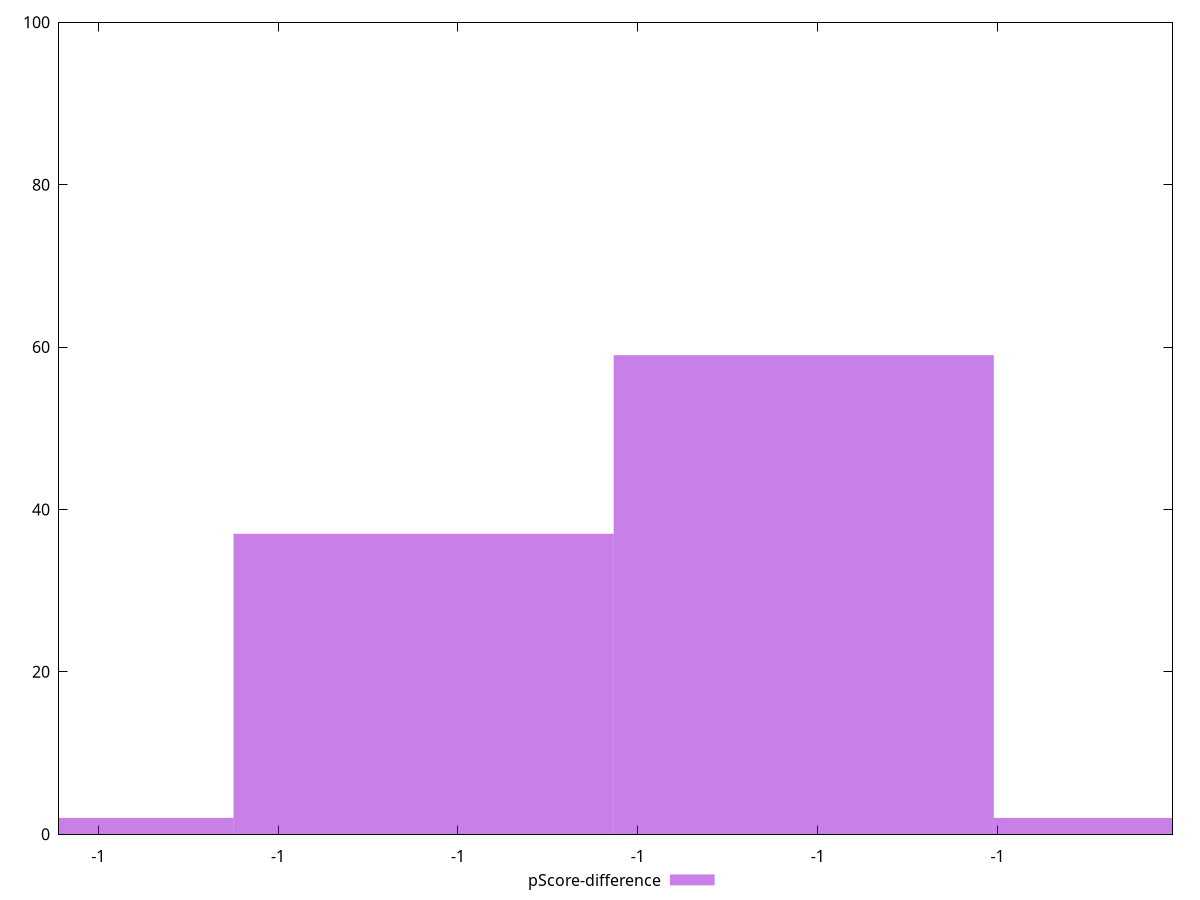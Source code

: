 reset

$pScoreDifference <<EOF
-0.9999999836541555 59
-0.9999999836583823 37
-0.999999983662609 2
-0.9999999836499288 2
EOF

set key outside below
set boxwidth 4.226725824406918e-12
set xrange [-0.9999999836624358:-0.9999999836500553]
set yrange [0:100]
set trange [0:100]
set style fill transparent solid 0.5 noborder
set terminal svg size 640, 490 enhanced background rgb 'white'
set output "report_00008_2021-01-22T20:58:29.167/total-byte-weight/samples/pages+cached+noexternal+noimg/pScore-difference/histogram.svg"

plot $pScoreDifference title "pScore-difference" with boxes

reset

